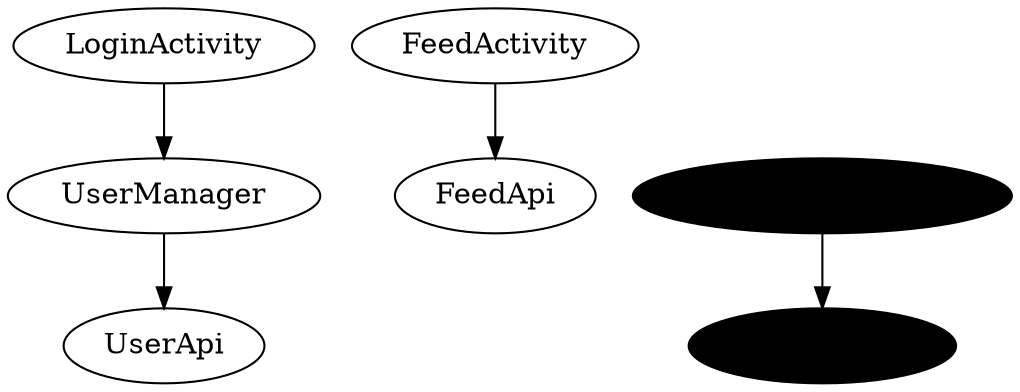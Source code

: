digraph proguard_state_machine {
	rankdir=TB;
	size="8,5"
  LoginActivity -> UserManager;
  UserManager -> UserApi;
  FeedActivity -> FeedApi;
  
  node [ style="filled", fillcolor = "black" ] OldUserManager;
  node [ style="filled", fillcolor = "black" ] OldUserApi;
  
  OldUserManager -> OldUserApi;
  {rank=same LoginActivity FeedActivity}
  {rank=same UserManager OldUserManager}
}